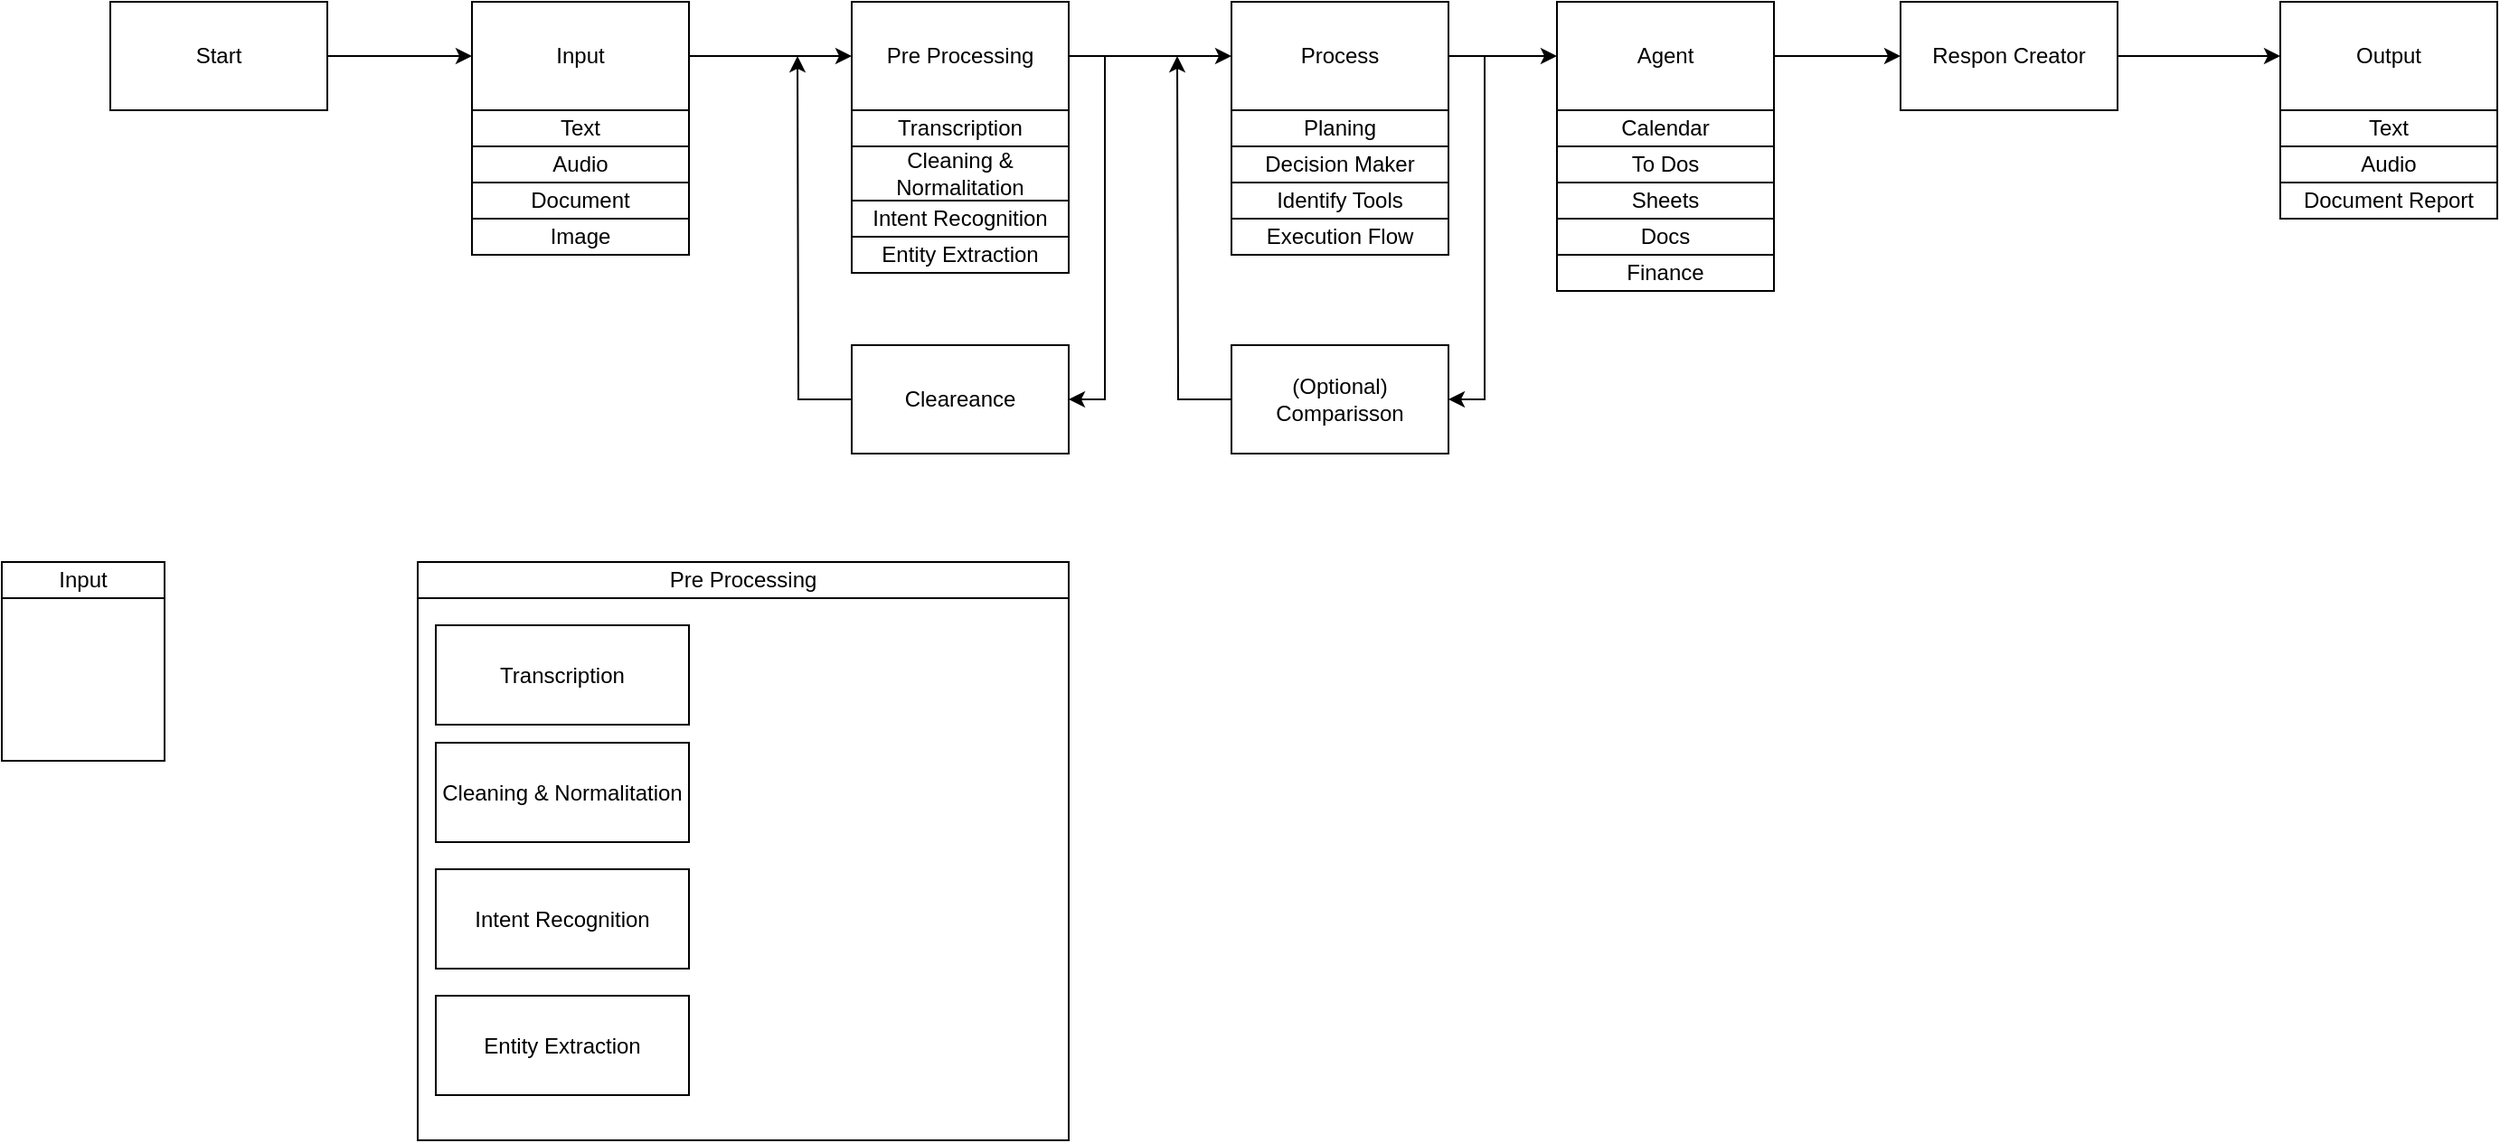 <mxfile version="27.0.9">
  <diagram name="Page-1" id="C7-MtyAV4K4ghMJdElfd">
    <mxGraphModel dx="586" dy="647" grid="1" gridSize="10" guides="1" tooltips="1" connect="1" arrows="1" fold="1" page="1" pageScale="1" pageWidth="850" pageHeight="1100" math="0" shadow="0">
      <root>
        <mxCell id="0" />
        <mxCell id="1" parent="0" />
        <mxCell id="J_RyUydGFugAgPV09VgC-65" value="" style="group" vertex="1" connectable="0" parent="1">
          <mxGeometry x="50" y="390" width="90" height="200" as="geometry" />
        </mxCell>
        <mxCell id="J_RyUydGFugAgPV09VgC-62" value="Input" style="rounded=0;whiteSpace=wrap;html=1;" vertex="1" parent="J_RyUydGFugAgPV09VgC-65">
          <mxGeometry width="90" height="20" as="geometry" />
        </mxCell>
        <mxCell id="J_RyUydGFugAgPV09VgC-63" value="" style="rounded=0;whiteSpace=wrap;html=1;" vertex="1" parent="J_RyUydGFugAgPV09VgC-65">
          <mxGeometry y="20" width="90" height="90" as="geometry" />
        </mxCell>
        <mxCell id="J_RyUydGFugAgPV09VgC-5" style="edgeStyle=orthogonalEdgeStyle;rounded=0;orthogonalLoop=1;jettySize=auto;html=1;exitX=1;exitY=0.5;exitDx=0;exitDy=0;entryX=0;entryY=0.5;entryDx=0;entryDy=0;" edge="1" parent="1" source="J_RyUydGFugAgPV09VgC-1" target="J_RyUydGFugAgPV09VgC-2">
          <mxGeometry relative="1" as="geometry" />
        </mxCell>
        <mxCell id="J_RyUydGFugAgPV09VgC-6" style="edgeStyle=orthogonalEdgeStyle;rounded=0;orthogonalLoop=1;jettySize=auto;html=1;exitX=1;exitY=0.5;exitDx=0;exitDy=0;entryX=0;entryY=0.5;entryDx=0;entryDy=0;" edge="1" parent="1" source="J_RyUydGFugAgPV09VgC-2" target="J_RyUydGFugAgPV09VgC-3">
          <mxGeometry relative="1" as="geometry" />
        </mxCell>
        <mxCell id="J_RyUydGFugAgPV09VgC-39" style="edgeStyle=orthogonalEdgeStyle;rounded=0;orthogonalLoop=1;jettySize=auto;html=1;entryX=1;entryY=0.5;entryDx=0;entryDy=0;" edge="1" parent="1" source="J_RyUydGFugAgPV09VgC-2" target="J_RyUydGFugAgPV09VgC-38">
          <mxGeometry relative="1" as="geometry">
            <Array as="points">
              <mxPoint x="660" y="110" />
              <mxPoint x="660" y="300" />
            </Array>
          </mxGeometry>
        </mxCell>
        <mxCell id="J_RyUydGFugAgPV09VgC-22" value="" style="edgeStyle=orthogonalEdgeStyle;rounded=0;orthogonalLoop=1;jettySize=auto;html=1;" edge="1" parent="1" source="J_RyUydGFugAgPV09VgC-3" target="J_RyUydGFugAgPV09VgC-20">
          <mxGeometry relative="1" as="geometry" />
        </mxCell>
        <mxCell id="J_RyUydGFugAgPV09VgC-46" style="edgeStyle=orthogonalEdgeStyle;rounded=0;orthogonalLoop=1;jettySize=auto;html=1;entryX=1;entryY=0.5;entryDx=0;entryDy=0;" edge="1" parent="1" source="J_RyUydGFugAgPV09VgC-3" target="J_RyUydGFugAgPV09VgC-45">
          <mxGeometry relative="1" as="geometry">
            <Array as="points">
              <mxPoint x="870" y="110" />
              <mxPoint x="870" y="300" />
            </Array>
          </mxGeometry>
        </mxCell>
        <mxCell id="J_RyUydGFugAgPV09VgC-50" value="" style="edgeStyle=orthogonalEdgeStyle;rounded=0;orthogonalLoop=1;jettySize=auto;html=1;" edge="1" parent="1" source="J_RyUydGFugAgPV09VgC-20" target="J_RyUydGFugAgPV09VgC-49">
          <mxGeometry relative="1" as="geometry" />
        </mxCell>
        <mxCell id="J_RyUydGFugAgPV09VgC-40" style="edgeStyle=orthogonalEdgeStyle;rounded=0;orthogonalLoop=1;jettySize=auto;html=1;" edge="1" parent="1" source="J_RyUydGFugAgPV09VgC-38">
          <mxGeometry relative="1" as="geometry">
            <mxPoint x="490" y="110" as="targetPoint" />
          </mxGeometry>
        </mxCell>
        <mxCell id="J_RyUydGFugAgPV09VgC-38" value="Cleareance" style="rounded=0;whiteSpace=wrap;html=1;" vertex="1" parent="1">
          <mxGeometry x="520" y="270" width="120" height="60" as="geometry" />
        </mxCell>
        <mxCell id="J_RyUydGFugAgPV09VgC-47" style="edgeStyle=orthogonalEdgeStyle;rounded=0;orthogonalLoop=1;jettySize=auto;html=1;exitX=0;exitY=0.5;exitDx=0;exitDy=0;" edge="1" parent="1" source="J_RyUydGFugAgPV09VgC-45">
          <mxGeometry relative="1" as="geometry">
            <mxPoint x="700" y="110" as="targetPoint" />
          </mxGeometry>
        </mxCell>
        <mxCell id="J_RyUydGFugAgPV09VgC-45" value="(Optional)&lt;br&gt;Comparisson" style="rounded=0;whiteSpace=wrap;html=1;" vertex="1" parent="1">
          <mxGeometry x="730" y="270" width="120" height="60" as="geometry" />
        </mxCell>
        <mxCell id="J_RyUydGFugAgPV09VgC-52" style="edgeStyle=orthogonalEdgeStyle;rounded=0;orthogonalLoop=1;jettySize=auto;html=1;" edge="1" parent="1" source="J_RyUydGFugAgPV09VgC-49" target="J_RyUydGFugAgPV09VgC-4">
          <mxGeometry relative="1" as="geometry" />
        </mxCell>
        <mxCell id="J_RyUydGFugAgPV09VgC-49" value="Respon Creator" style="rounded=0;whiteSpace=wrap;html=1;" vertex="1" parent="1">
          <mxGeometry x="1100" y="80" width="120" height="60" as="geometry" />
        </mxCell>
        <mxCell id="J_RyUydGFugAgPV09VgC-53" value="" style="group" vertex="1" connectable="0" parent="1">
          <mxGeometry x="1310" y="80" width="120" height="120" as="geometry" />
        </mxCell>
        <mxCell id="J_RyUydGFugAgPV09VgC-4" value="Output" style="rounded=0;whiteSpace=wrap;html=1;" vertex="1" parent="J_RyUydGFugAgPV09VgC-53">
          <mxGeometry width="120" height="60" as="geometry" />
        </mxCell>
        <mxCell id="J_RyUydGFugAgPV09VgC-16" value="Text" style="rounded=0;whiteSpace=wrap;html=1;" vertex="1" parent="J_RyUydGFugAgPV09VgC-53">
          <mxGeometry y="60" width="120" height="20" as="geometry" />
        </mxCell>
        <mxCell id="J_RyUydGFugAgPV09VgC-17" value="Audio" style="rounded=0;whiteSpace=wrap;html=1;" vertex="1" parent="J_RyUydGFugAgPV09VgC-53">
          <mxGeometry y="80" width="120" height="20" as="geometry" />
        </mxCell>
        <mxCell id="J_RyUydGFugAgPV09VgC-18" value="Document Report" style="rounded=0;whiteSpace=wrap;html=1;" vertex="1" parent="J_RyUydGFugAgPV09VgC-53">
          <mxGeometry y="100" width="120" height="20" as="geometry" />
        </mxCell>
        <mxCell id="J_RyUydGFugAgPV09VgC-54" value="" style="group" vertex="1" connectable="0" parent="1">
          <mxGeometry x="910" y="80" width="120" height="160" as="geometry" />
        </mxCell>
        <mxCell id="J_RyUydGFugAgPV09VgC-20" value="Agent" style="rounded=0;whiteSpace=wrap;html=1;" vertex="1" parent="J_RyUydGFugAgPV09VgC-54">
          <mxGeometry width="120" height="60" as="geometry" />
        </mxCell>
        <mxCell id="J_RyUydGFugAgPV09VgC-28" value="Calendar" style="rounded=0;whiteSpace=wrap;html=1;" vertex="1" parent="J_RyUydGFugAgPV09VgC-54">
          <mxGeometry y="60" width="120" height="20" as="geometry" />
        </mxCell>
        <mxCell id="J_RyUydGFugAgPV09VgC-29" value="To Dos" style="rounded=0;whiteSpace=wrap;html=1;" vertex="1" parent="J_RyUydGFugAgPV09VgC-54">
          <mxGeometry y="80" width="120" height="20" as="geometry" />
        </mxCell>
        <mxCell id="J_RyUydGFugAgPV09VgC-30" value="Sheets" style="rounded=0;whiteSpace=wrap;html=1;" vertex="1" parent="J_RyUydGFugAgPV09VgC-54">
          <mxGeometry y="100" width="120" height="20" as="geometry" />
        </mxCell>
        <mxCell id="J_RyUydGFugAgPV09VgC-31" value="Docs" style="rounded=0;whiteSpace=wrap;html=1;" vertex="1" parent="J_RyUydGFugAgPV09VgC-54">
          <mxGeometry y="120" width="120" height="20" as="geometry" />
        </mxCell>
        <mxCell id="J_RyUydGFugAgPV09VgC-32" value="Finance" style="rounded=0;whiteSpace=wrap;html=1;" vertex="1" parent="J_RyUydGFugAgPV09VgC-54">
          <mxGeometry y="140" width="120" height="20" as="geometry" />
        </mxCell>
        <mxCell id="J_RyUydGFugAgPV09VgC-55" value="" style="group" vertex="1" connectable="0" parent="1">
          <mxGeometry x="730" y="80" width="120" height="140" as="geometry" />
        </mxCell>
        <mxCell id="J_RyUydGFugAgPV09VgC-3" value="Process" style="rounded=0;whiteSpace=wrap;html=1;" vertex="1" parent="J_RyUydGFugAgPV09VgC-55">
          <mxGeometry width="120" height="60" as="geometry" />
        </mxCell>
        <mxCell id="J_RyUydGFugAgPV09VgC-41" value="Planing" style="rounded=0;whiteSpace=wrap;html=1;" vertex="1" parent="J_RyUydGFugAgPV09VgC-55">
          <mxGeometry y="60" width="120" height="20" as="geometry" />
        </mxCell>
        <mxCell id="J_RyUydGFugAgPV09VgC-42" value="Decision Maker" style="rounded=0;whiteSpace=wrap;html=1;" vertex="1" parent="J_RyUydGFugAgPV09VgC-55">
          <mxGeometry y="80" width="120" height="20" as="geometry" />
        </mxCell>
        <mxCell id="J_RyUydGFugAgPV09VgC-43" value="Identify Tools" style="rounded=0;whiteSpace=wrap;html=1;" vertex="1" parent="J_RyUydGFugAgPV09VgC-55">
          <mxGeometry y="100" width="120" height="20" as="geometry" />
        </mxCell>
        <mxCell id="J_RyUydGFugAgPV09VgC-44" value="Execution Flow" style="rounded=0;whiteSpace=wrap;html=1;" vertex="1" parent="J_RyUydGFugAgPV09VgC-55">
          <mxGeometry y="120" width="120" height="20" as="geometry" />
        </mxCell>
        <mxCell id="J_RyUydGFugAgPV09VgC-56" value="" style="group" vertex="1" connectable="0" parent="1">
          <mxGeometry x="520" y="80" width="120" height="150" as="geometry" />
        </mxCell>
        <mxCell id="J_RyUydGFugAgPV09VgC-2" value="Pre Processing" style="rounded=0;whiteSpace=wrap;html=1;" vertex="1" parent="J_RyUydGFugAgPV09VgC-56">
          <mxGeometry width="120" height="60" as="geometry" />
        </mxCell>
        <mxCell id="J_RyUydGFugAgPV09VgC-19" value="Transcription" style="rounded=0;whiteSpace=wrap;html=1;" vertex="1" parent="J_RyUydGFugAgPV09VgC-56">
          <mxGeometry y="60" width="120" height="20" as="geometry" />
        </mxCell>
        <mxCell id="J_RyUydGFugAgPV09VgC-33" value="Cleaning &amp;amp; Normalitation" style="rounded=0;whiteSpace=wrap;html=1;" vertex="1" parent="J_RyUydGFugAgPV09VgC-56">
          <mxGeometry y="80" width="120" height="30" as="geometry" />
        </mxCell>
        <mxCell id="J_RyUydGFugAgPV09VgC-34" value="Intent Recognition" style="rounded=0;whiteSpace=wrap;html=1;" vertex="1" parent="J_RyUydGFugAgPV09VgC-56">
          <mxGeometry y="110" width="120" height="20" as="geometry" />
        </mxCell>
        <mxCell id="J_RyUydGFugAgPV09VgC-37" value="Entity Extraction" style="rounded=0;whiteSpace=wrap;html=1;" vertex="1" parent="J_RyUydGFugAgPV09VgC-56">
          <mxGeometry y="130" width="120" height="20" as="geometry" />
        </mxCell>
        <mxCell id="J_RyUydGFugAgPV09VgC-57" value="" style="group" vertex="1" connectable="0" parent="1">
          <mxGeometry x="310" y="80" width="120" height="140" as="geometry" />
        </mxCell>
        <mxCell id="J_RyUydGFugAgPV09VgC-1" value="Input" style="rounded=0;whiteSpace=wrap;html=1;" vertex="1" parent="J_RyUydGFugAgPV09VgC-57">
          <mxGeometry width="120" height="60" as="geometry" />
        </mxCell>
        <mxCell id="J_RyUydGFugAgPV09VgC-11" value="Text" style="rounded=0;whiteSpace=wrap;html=1;" vertex="1" parent="J_RyUydGFugAgPV09VgC-57">
          <mxGeometry y="60" width="120" height="20" as="geometry" />
        </mxCell>
        <mxCell id="J_RyUydGFugAgPV09VgC-12" value="Audio" style="rounded=0;whiteSpace=wrap;html=1;" vertex="1" parent="J_RyUydGFugAgPV09VgC-57">
          <mxGeometry y="80" width="120" height="20" as="geometry" />
        </mxCell>
        <mxCell id="J_RyUydGFugAgPV09VgC-13" value="Document" style="rounded=0;whiteSpace=wrap;html=1;" vertex="1" parent="J_RyUydGFugAgPV09VgC-57">
          <mxGeometry y="100" width="120" height="20" as="geometry" />
        </mxCell>
        <mxCell id="J_RyUydGFugAgPV09VgC-14" value="Image" style="rounded=0;whiteSpace=wrap;html=1;" vertex="1" parent="J_RyUydGFugAgPV09VgC-57">
          <mxGeometry y="120" width="120" height="20" as="geometry" />
        </mxCell>
        <mxCell id="J_RyUydGFugAgPV09VgC-59" style="edgeStyle=orthogonalEdgeStyle;rounded=0;orthogonalLoop=1;jettySize=auto;html=1;" edge="1" parent="1" source="J_RyUydGFugAgPV09VgC-58" target="J_RyUydGFugAgPV09VgC-1">
          <mxGeometry relative="1" as="geometry" />
        </mxCell>
        <mxCell id="J_RyUydGFugAgPV09VgC-58" value="Start" style="rounded=0;whiteSpace=wrap;html=1;" vertex="1" parent="1">
          <mxGeometry x="110" y="80" width="120" height="60" as="geometry" />
        </mxCell>
        <mxCell id="J_RyUydGFugAgPV09VgC-64" value="" style="shape=image;verticalLabelPosition=bottom;labelBackgroundColor=default;verticalAlign=top;aspect=fixed;imageAspect=0;image=https://upload.wikimedia.org/wikipedia/commons/thumb/8/83/Telegram_2019_Logo.svg/1200px-Telegram_2019_Logo.svg.png;" vertex="1" parent="1">
          <mxGeometry x="70" y="430" width="50" height="50" as="geometry" />
        </mxCell>
        <mxCell id="J_RyUydGFugAgPV09VgC-66" value="Pre Processing" style="rounded=0;whiteSpace=wrap;html=1;" vertex="1" parent="1">
          <mxGeometry x="280" y="390" width="360" height="20" as="geometry" />
        </mxCell>
        <mxCell id="J_RyUydGFugAgPV09VgC-67" value="" style="rounded=0;whiteSpace=wrap;html=1;" vertex="1" parent="1">
          <mxGeometry x="280" y="410" width="360" height="300" as="geometry" />
        </mxCell>
        <mxCell id="J_RyUydGFugAgPV09VgC-69" value="Transcription" style="rounded=0;whiteSpace=wrap;html=1;" vertex="1" parent="1">
          <mxGeometry x="290" y="425" width="140" height="55" as="geometry" />
        </mxCell>
        <mxCell id="J_RyUydGFugAgPV09VgC-70" value="Cleaning &amp;amp; Normalitation" style="rounded=0;whiteSpace=wrap;html=1;" vertex="1" parent="1">
          <mxGeometry x="290" y="490" width="140" height="55" as="geometry" />
        </mxCell>
        <mxCell id="J_RyUydGFugAgPV09VgC-71" value="Intent Recognition" style="rounded=0;whiteSpace=wrap;html=1;" vertex="1" parent="1">
          <mxGeometry x="290" y="560" width="140" height="55" as="geometry" />
        </mxCell>
        <mxCell id="J_RyUydGFugAgPV09VgC-72" value="Entity Extraction" style="rounded=0;whiteSpace=wrap;html=1;" vertex="1" parent="1">
          <mxGeometry x="290" y="630" width="140" height="55" as="geometry" />
        </mxCell>
      </root>
    </mxGraphModel>
  </diagram>
</mxfile>
